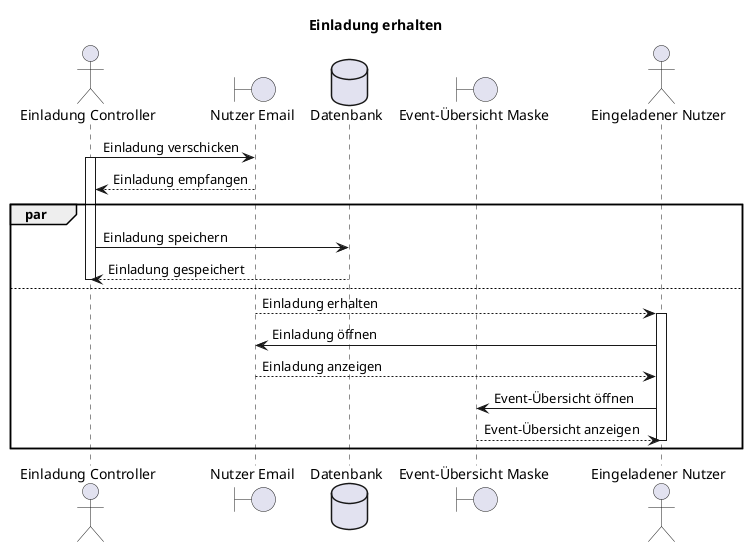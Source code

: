 @startuml F007_einladungErhalten_seq
title "Einladung erhalten"

actor "Einladung Controller" as controller
boundary "Nutzer Email" as userMail
database "Datenbank" as db
boundary "Event-Übersicht Maske" as eventMask
actor "Eingeladener Nutzer" as user

controller -> userMail: Einladung verschicken
activate controller
controller <-- userMail: Einladung empfangen
par
controller -> db: Einladung speichern
controller <-- db: Einladung gespeichert
deactivate controller
else
userMail --> user: Einladung erhalten
activate user
userMail <- user: Einladung öffnen
userMail --> user: Einladung anzeigen
user -> eventMask: Event-Übersicht öffnen
user <-- eventMask: Event-Übersicht anzeigen
deactivate user
end
@enduml